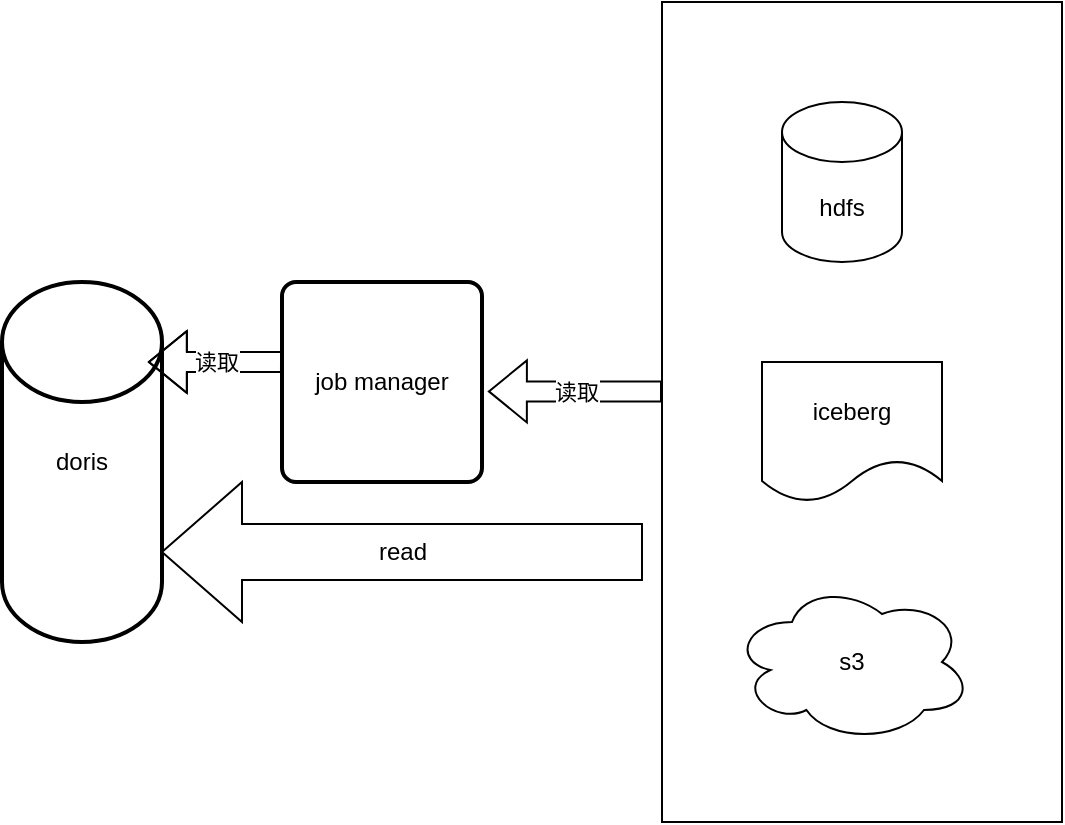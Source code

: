<mxfile version="16.1.2" type="github">
  <diagram id="6D7t3AC_r5ulQxMm8dug" name="Page-1">
    <mxGraphModel dx="879" dy="524" grid="1" gridSize="10" guides="1" tooltips="1" connect="1" arrows="1" fold="1" page="1" pageScale="1" pageWidth="827" pageHeight="1169" math="0" shadow="0">
      <root>
        <mxCell id="0" />
        <mxCell id="1" parent="0" />
        <mxCell id="I0GF1Sote8ErK0GJ8H6n-14" value="" style="rounded=0;whiteSpace=wrap;html=1;comic=0;" vertex="1" parent="1">
          <mxGeometry x="340" y="130" width="200" height="410" as="geometry" />
        </mxCell>
        <mxCell id="I0GF1Sote8ErK0GJ8H6n-9" value="hdfs" style="shape=cylinder3;whiteSpace=wrap;html=1;boundedLbl=1;backgroundOutline=1;size=15;comic=0;" vertex="1" parent="1">
          <mxGeometry x="400" y="180" width="60" height="80" as="geometry" />
        </mxCell>
        <mxCell id="I0GF1Sote8ErK0GJ8H6n-10" value="iceberg" style="shape=document;whiteSpace=wrap;html=1;boundedLbl=1;comic=0;" vertex="1" parent="1">
          <mxGeometry x="390" y="310" width="90" height="70" as="geometry" />
        </mxCell>
        <mxCell id="I0GF1Sote8ErK0GJ8H6n-12" value="s3" style="ellipse;shape=cloud;whiteSpace=wrap;html=1;comic=0;" vertex="1" parent="1">
          <mxGeometry x="375" y="420" width="120" height="80" as="geometry" />
        </mxCell>
        <mxCell id="I0GF1Sote8ErK0GJ8H6n-19" value="读取" style="shape=flexArrow;endArrow=classic;html=1;rounded=0;entryX=1.014;entryY=0.551;entryDx=0;entryDy=0;entryPerimeter=0;exitX=0;exitY=0.475;exitDx=0;exitDy=0;exitPerimeter=0;" edge="1" parent="1" source="I0GF1Sote8ErK0GJ8H6n-14">
          <mxGeometry width="50" height="50" relative="1" as="geometry">
            <mxPoint x="280" y="360" as="sourcePoint" />
            <mxPoint x="252.94" y="324.69" as="targetPoint" />
            <Array as="points" />
          </mxGeometry>
        </mxCell>
        <mxCell id="I0GF1Sote8ErK0GJ8H6n-22" value="doris" style="strokeWidth=2;html=1;shape=mxgraph.flowchart.database;whiteSpace=wrap;comic=0;" vertex="1" parent="1">
          <mxGeometry x="10" y="270" width="80" height="180" as="geometry" />
        </mxCell>
        <mxCell id="I0GF1Sote8ErK0GJ8H6n-23" value="job manager" style="rounded=1;whiteSpace=wrap;html=1;absoluteArcSize=1;arcSize=14;strokeWidth=2;comic=0;" vertex="1" parent="1">
          <mxGeometry x="150" y="270" width="100" height="100" as="geometry" />
        </mxCell>
        <mxCell id="I0GF1Sote8ErK0GJ8H6n-26" value="读取" style="shape=flexArrow;endArrow=classic;html=1;rounded=0;exitX=0;exitY=0.475;exitDx=0;exitDy=0;exitPerimeter=0;" edge="1" parent="1">
          <mxGeometry width="50" height="50" relative="1" as="geometry">
            <mxPoint x="150" y="310.06" as="sourcePoint" />
            <mxPoint x="82.94" y="310" as="targetPoint" />
            <Array as="points">
              <mxPoint x="122.94" y="310" />
            </Array>
          </mxGeometry>
        </mxCell>
        <mxCell id="I0GF1Sote8ErK0GJ8H6n-28" value="read" style="html=1;shadow=0;dashed=0;align=center;verticalAlign=middle;shape=mxgraph.arrows2.arrow;dy=0.6;dx=40;flipH=1;notch=0;comic=0;" vertex="1" parent="1">
          <mxGeometry x="90" y="370" width="240" height="70" as="geometry" />
        </mxCell>
      </root>
    </mxGraphModel>
  </diagram>
</mxfile>
